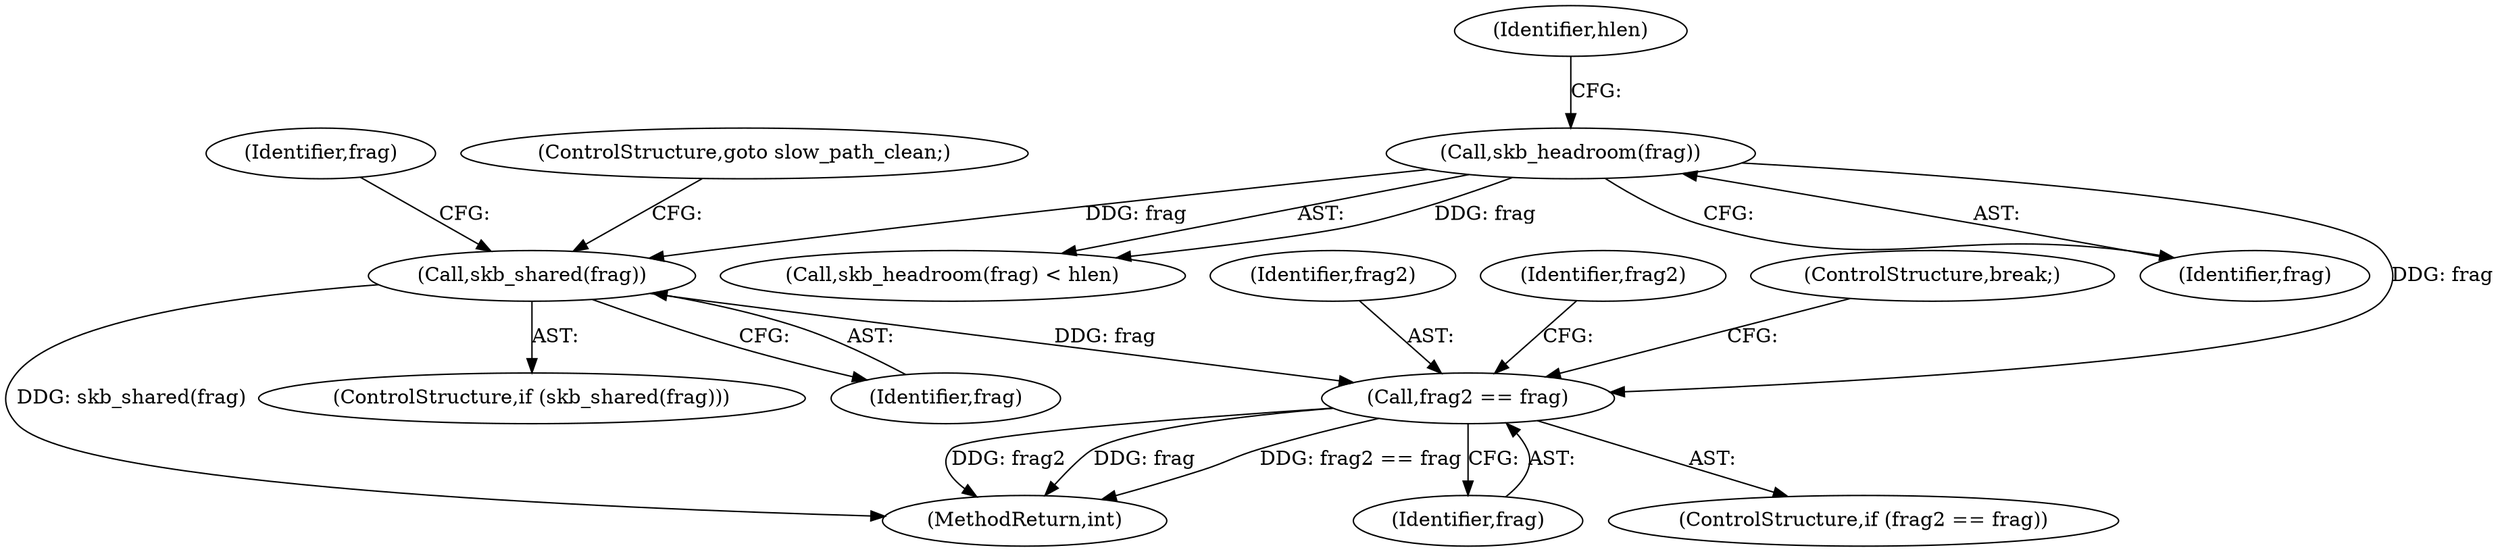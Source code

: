 digraph "0_linux_87c48fa3b4630905f98268dde838ee43626a060c_1@pointer" {
"1000298" [label="(Call,skb_shared(frag))"];
"1000293" [label="(Call,skb_headroom(frag))"];
"1000618" [label="(Call,frag2 == frag)"];
"1000297" [label="(ControlStructure,if (skb_shared(frag)))"];
"1000298" [label="(Call,skb_shared(frag))"];
"1000870" [label="(MethodReturn,int)"];
"1000292" [label="(Call,skb_headroom(frag) < hlen)"];
"1000620" [label="(Identifier,frag)"];
"1000619" [label="(Identifier,frag2)"];
"1000624" [label="(Identifier,frag2)"];
"1000618" [label="(Call,frag2 == frag)"];
"1000293" [label="(Call,skb_headroom(frag))"];
"1000617" [label="(ControlStructure,if (frag2 == frag))"];
"1000295" [label="(Identifier,hlen)"];
"1000294" [label="(Identifier,frag)"];
"1000621" [label="(ControlStructure,break;)"];
"1000303" [label="(Identifier,frag)"];
"1000299" [label="(Identifier,frag)"];
"1000300" [label="(ControlStructure,goto slow_path_clean;)"];
"1000298" -> "1000297"  [label="AST: "];
"1000298" -> "1000299"  [label="CFG: "];
"1000299" -> "1000298"  [label="AST: "];
"1000300" -> "1000298"  [label="CFG: "];
"1000303" -> "1000298"  [label="CFG: "];
"1000298" -> "1000870"  [label="DDG: skb_shared(frag)"];
"1000293" -> "1000298"  [label="DDG: frag"];
"1000298" -> "1000618"  [label="DDG: frag"];
"1000293" -> "1000292"  [label="AST: "];
"1000293" -> "1000294"  [label="CFG: "];
"1000294" -> "1000293"  [label="AST: "];
"1000295" -> "1000293"  [label="CFG: "];
"1000293" -> "1000292"  [label="DDG: frag"];
"1000293" -> "1000618"  [label="DDG: frag"];
"1000618" -> "1000617"  [label="AST: "];
"1000618" -> "1000620"  [label="CFG: "];
"1000619" -> "1000618"  [label="AST: "];
"1000620" -> "1000618"  [label="AST: "];
"1000621" -> "1000618"  [label="CFG: "];
"1000624" -> "1000618"  [label="CFG: "];
"1000618" -> "1000870"  [label="DDG: frag2 == frag"];
"1000618" -> "1000870"  [label="DDG: frag2"];
"1000618" -> "1000870"  [label="DDG: frag"];
}
